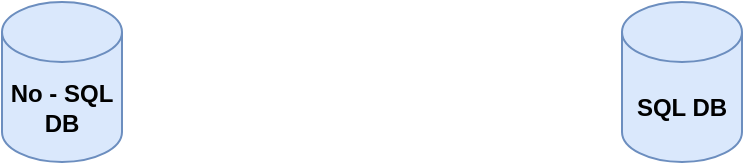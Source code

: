 <mxfile version="14.9.0" type="github">
  <diagram id="gjDmQaFpPGFA4EkT0sp6" name="Page-1">
    <mxGraphModel dx="783" dy="469" grid="1" gridSize="10" guides="1" tooltips="1" connect="1" arrows="1" fold="1" page="1" pageScale="1" pageWidth="1169" pageHeight="827" math="0" shadow="0">
      <root>
        <mxCell id="0" />
        <mxCell id="1" parent="0" />
        <mxCell id="LmM2c4uPYylhJrKxIr3_-1" value="&lt;div&gt;No - SQL&lt;/div&gt;&lt;div&gt;DB&lt;/div&gt;" style="shape=cylinder3;whiteSpace=wrap;html=1;boundedLbl=1;backgroundOutline=1;size=15;fillColor=#dae8fc;strokeColor=#6c8ebf;fontStyle=1" vertex="1" parent="1">
          <mxGeometry x="410" y="50" width="60" height="80" as="geometry" />
        </mxCell>
        <mxCell id="LmM2c4uPYylhJrKxIr3_-2" value="&lt;b&gt;SQL DB&lt;br&gt;&lt;/b&gt;" style="shape=cylinder3;whiteSpace=wrap;html=1;boundedLbl=1;backgroundOutline=1;size=15;fillColor=#dae8fc;strokeColor=#6c8ebf;" vertex="1" parent="1">
          <mxGeometry x="720" y="50" width="60" height="80" as="geometry" />
        </mxCell>
      </root>
    </mxGraphModel>
  </diagram>
</mxfile>
